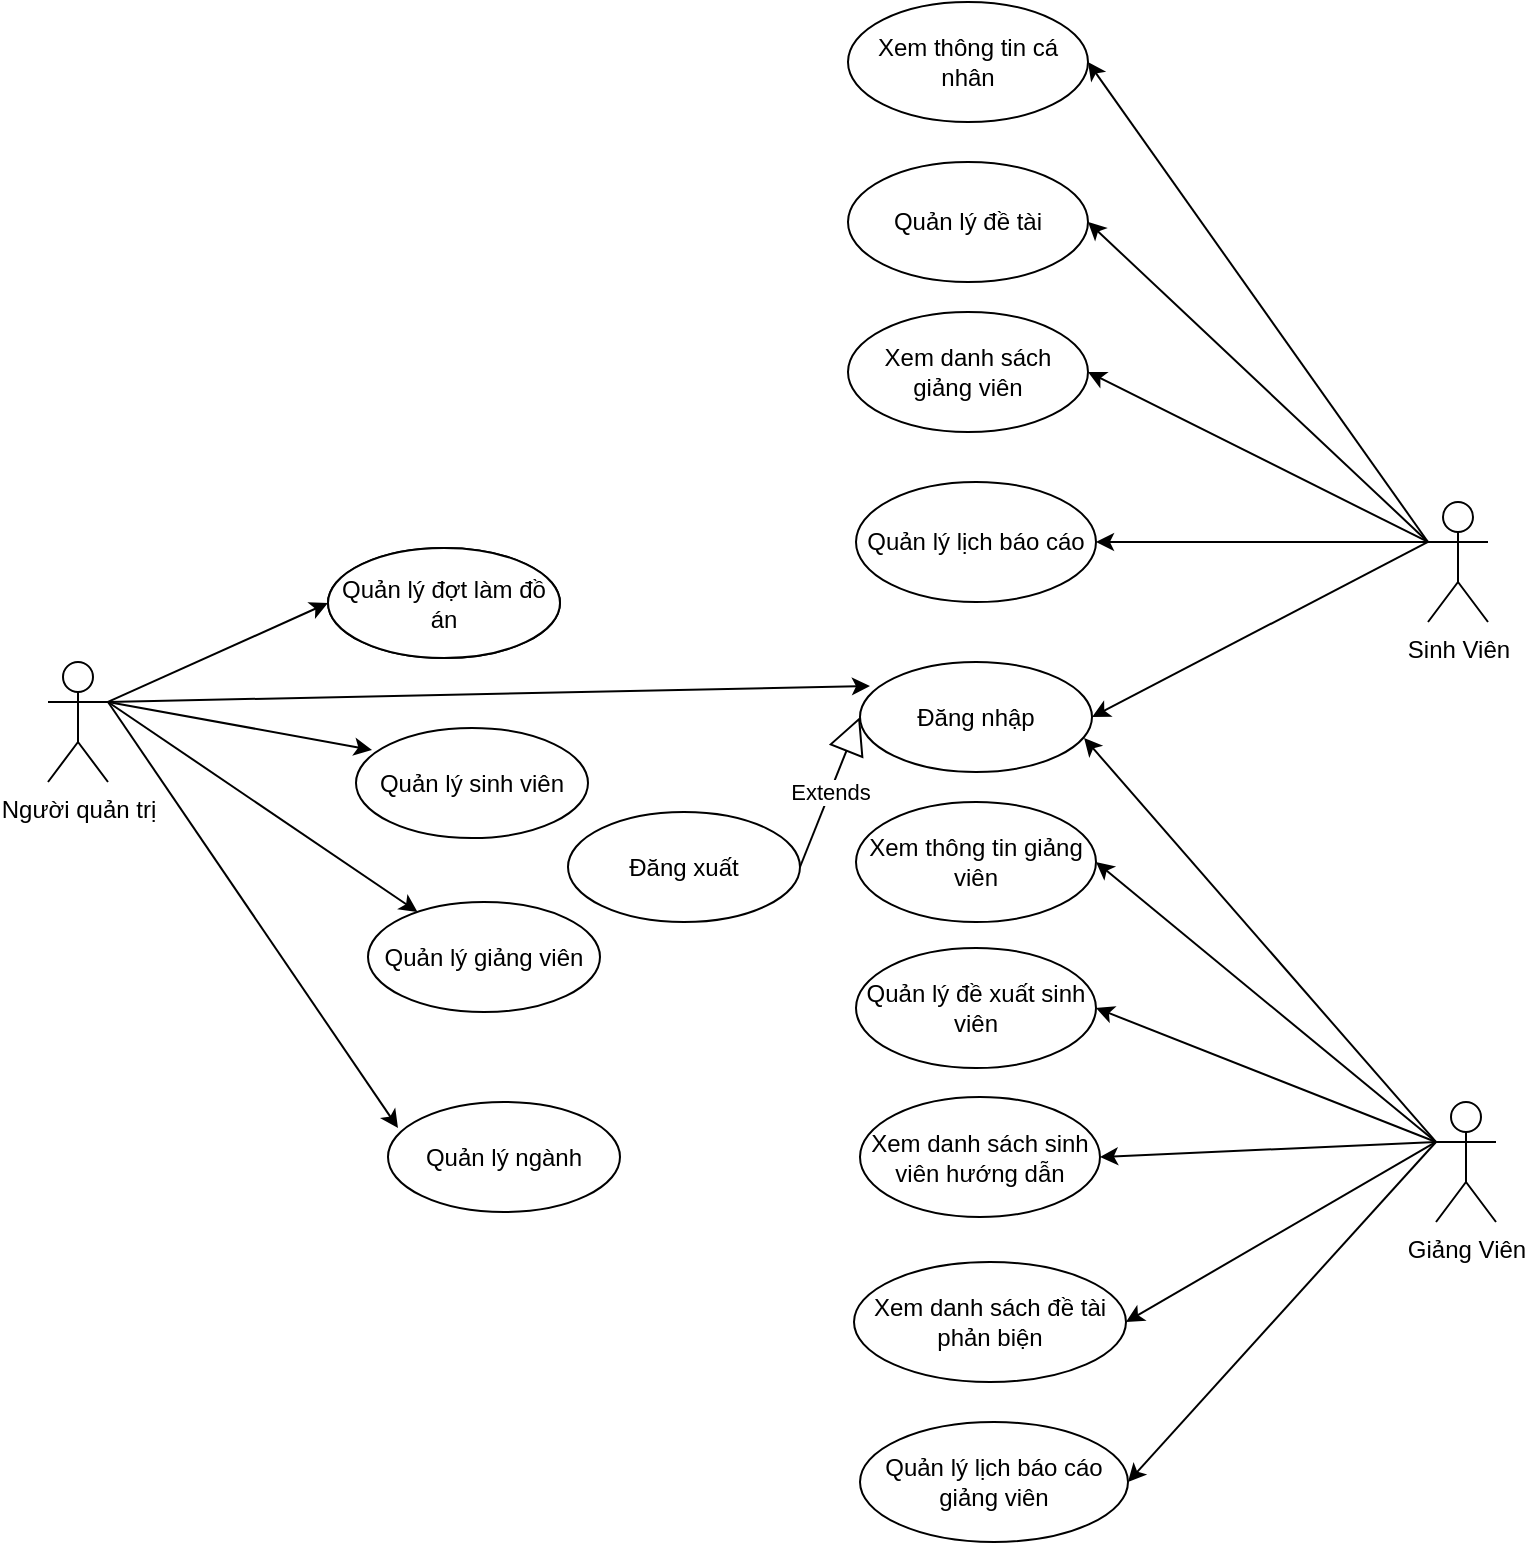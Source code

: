 <mxfile version="20.0.1" type="device" pages="5"><diagram id="ACgklh2vm75UQznAh7Qq" name="Page-1"><mxGraphModel dx="1422" dy="788" grid="1" gridSize="10" guides="1" tooltips="1" connect="1" arrows="1" fold="1" page="1" pageScale="1" pageWidth="827" pageHeight="1169" math="0" shadow="0"><root><mxCell id="0"/><mxCell id="1" parent="0"/><mxCell id="k6QO58kYAANVaL7thHBK-2" value="Sinh Viên" style="shape=umlActor;verticalLabelPosition=bottom;verticalAlign=top;html=1;" parent="1" vertex="1"><mxGeometry x="740" y="320" width="30" height="60" as="geometry"/></mxCell><mxCell id="k6QO58kYAANVaL7thHBK-10" value="Quản lý đề tài" style="ellipse;whiteSpace=wrap;html=1;" parent="1" vertex="1"><mxGeometry x="450" y="150" width="120" height="60" as="geometry"/></mxCell><mxCell id="k6QO58kYAANVaL7thHBK-16" value="" style="endArrow=classic;html=1;rounded=0;exitX=0;exitY=0.333;exitDx=0;exitDy=0;exitPerimeter=0;entryX=1;entryY=0.5;entryDx=0;entryDy=0;" parent="1" source="k6QO58kYAANVaL7thHBK-2" target="k6QO58kYAANVaL7thHBK-10" edge="1"><mxGeometry width="50" height="50" relative="1" as="geometry"><mxPoint x="390" y="410" as="sourcePoint"/><mxPoint x="440" y="360" as="targetPoint"/></mxGeometry></mxCell><mxCell id="ZyNiedSepBmf1n0FoByh-2" value="Đăng nhập" style="ellipse;whiteSpace=wrap;html=1;" parent="1" vertex="1"><mxGeometry x="456" y="400" width="116" height="55" as="geometry"/></mxCell><mxCell id="ZyNiedSepBmf1n0FoByh-5" value="" style="endArrow=classic;html=1;rounded=0;exitX=0;exitY=0.333;exitDx=0;exitDy=0;exitPerimeter=0;entryX=1;entryY=0.5;entryDx=0;entryDy=0;" parent="1" source="k6QO58kYAANVaL7thHBK-2" target="ZyNiedSepBmf1n0FoByh-2" edge="1"><mxGeometry width="50" height="50" relative="1" as="geometry"><mxPoint x="390" y="610" as="sourcePoint"/><mxPoint x="440" y="560" as="targetPoint"/></mxGeometry></mxCell><mxCell id="ZyNiedSepBmf1n0FoByh-6" value="Xem thông tin cá nhân" style="ellipse;whiteSpace=wrap;html=1;" parent="1" vertex="1"><mxGeometry x="450" y="70" width="120" height="60" as="geometry"/></mxCell><mxCell id="ZyNiedSepBmf1n0FoByh-7" value="" style="endArrow=classic;html=1;rounded=0;exitX=0;exitY=0.333;exitDx=0;exitDy=0;exitPerimeter=0;entryX=1;entryY=0.5;entryDx=0;entryDy=0;" parent="1" source="k6QO58kYAANVaL7thHBK-2" target="ZyNiedSepBmf1n0FoByh-6" edge="1"><mxGeometry width="50" height="50" relative="1" as="geometry"><mxPoint x="390" y="410" as="sourcePoint"/><mxPoint x="440" y="360" as="targetPoint"/></mxGeometry></mxCell><mxCell id="XJRcj0v_ucDEhgyYNOhe-2" value="Extends" style="endArrow=block;endSize=16;endFill=0;html=1;rounded=0;entryX=0;entryY=0.5;entryDx=0;entryDy=0;exitX=1;exitY=0.5;exitDx=0;exitDy=0;" parent="1" source="XJRcj0v_ucDEhgyYNOhe-3" target="ZyNiedSepBmf1n0FoByh-2" edge="1"><mxGeometry width="160" relative="1" as="geometry"><mxPoint x="440" y="468" as="sourcePoint"/><mxPoint x="490" y="590" as="targetPoint"/></mxGeometry></mxCell><mxCell id="XJRcj0v_ucDEhgyYNOhe-3" value="Đăng xuất" style="ellipse;whiteSpace=wrap;html=1;" parent="1" vertex="1"><mxGeometry x="310" y="475" width="116" height="55" as="geometry"/></mxCell><mxCell id="XJRcj0v_ucDEhgyYNOhe-4" value="Xem danh sách &lt;br&gt;giảng viên" style="ellipse;whiteSpace=wrap;html=1;" parent="1" vertex="1"><mxGeometry x="450" y="225" width="120" height="60" as="geometry"/></mxCell><mxCell id="XJRcj0v_ucDEhgyYNOhe-5" value="" style="endArrow=classic;html=1;rounded=0;exitX=0;exitY=0.333;exitDx=0;exitDy=0;exitPerimeter=0;entryX=1;entryY=0.5;entryDx=0;entryDy=0;" parent="1" source="k6QO58kYAANVaL7thHBK-2" target="XJRcj0v_ucDEhgyYNOhe-4" edge="1"><mxGeometry width="50" height="50" relative="1" as="geometry"><mxPoint x="770" y="390" as="sourcePoint"/><mxPoint x="470" y="410" as="targetPoint"/></mxGeometry></mxCell><mxCell id="XJRcj0v_ucDEhgyYNOhe-6" value="Quản lý lịch báo cáo" style="ellipse;whiteSpace=wrap;html=1;" parent="1" vertex="1"><mxGeometry x="454" y="310" width="120" height="60" as="geometry"/></mxCell><mxCell id="XJRcj0v_ucDEhgyYNOhe-7" value="" style="endArrow=classic;html=1;rounded=0;exitX=0;exitY=0.333;exitDx=0;exitDy=0;exitPerimeter=0;entryX=1;entryY=0.5;entryDx=0;entryDy=0;" parent="1" source="k6QO58kYAANVaL7thHBK-2" target="XJRcj0v_ucDEhgyYNOhe-6" edge="1"><mxGeometry width="50" height="50" relative="1" as="geometry"><mxPoint x="750" y="350" as="sourcePoint"/><mxPoint x="544" y="380" as="targetPoint"/></mxGeometry></mxCell><mxCell id="F0N1K14HPUZz7hS5SGzZ-1" value="Giảng Viên" style="shape=umlActor;verticalLabelPosition=bottom;verticalAlign=top;html=1;" parent="1" vertex="1"><mxGeometry x="744" y="620" width="30" height="60" as="geometry"/></mxCell><mxCell id="F0N1K14HPUZz7hS5SGzZ-2" value="Xem danh sách sinh viên hướng dẫn" style="ellipse;whiteSpace=wrap;html=1;" parent="1" vertex="1"><mxGeometry x="456" y="617.5" width="120" height="60" as="geometry"/></mxCell><mxCell id="F0N1K14HPUZz7hS5SGzZ-3" value="" style="endArrow=classic;html=1;rounded=0;exitX=0;exitY=0.333;exitDx=0;exitDy=0;exitPerimeter=0;entryX=1;entryY=0.5;entryDx=0;entryDy=0;" parent="1" source="F0N1K14HPUZz7hS5SGzZ-1" target="F0N1K14HPUZz7hS5SGzZ-2" edge="1"><mxGeometry width="50" height="50" relative="1" as="geometry"><mxPoint x="394" y="800" as="sourcePoint"/><mxPoint x="444" y="750" as="targetPoint"/></mxGeometry></mxCell><mxCell id="F0N1K14HPUZz7hS5SGzZ-5" value="" style="endArrow=classic;html=1;rounded=0;exitX=0;exitY=0.333;exitDx=0;exitDy=0;exitPerimeter=0;entryX=0.966;entryY=0.691;entryDx=0;entryDy=0;entryPerimeter=0;" parent="1" source="F0N1K14HPUZz7hS5SGzZ-1" target="ZyNiedSepBmf1n0FoByh-2" edge="1"><mxGeometry width="50" height="50" relative="1" as="geometry"><mxPoint x="394" y="1000" as="sourcePoint"/><mxPoint x="578" y="797.5" as="targetPoint"/></mxGeometry></mxCell><mxCell id="F0N1K14HPUZz7hS5SGzZ-6" value="Xem thông tin giảng viên" style="ellipse;whiteSpace=wrap;html=1;" parent="1" vertex="1"><mxGeometry x="454" y="470" width="120" height="60" as="geometry"/></mxCell><mxCell id="F0N1K14HPUZz7hS5SGzZ-7" value="" style="endArrow=classic;html=1;rounded=0;exitX=0;exitY=0.333;exitDx=0;exitDy=0;exitPerimeter=0;entryX=1;entryY=0.5;entryDx=0;entryDy=0;" parent="1" source="F0N1K14HPUZz7hS5SGzZ-1" target="F0N1K14HPUZz7hS5SGzZ-6" edge="1"><mxGeometry width="50" height="50" relative="1" as="geometry"><mxPoint x="394" y="800" as="sourcePoint"/><mxPoint x="444" y="750" as="targetPoint"/></mxGeometry></mxCell><mxCell id="F0N1K14HPUZz7hS5SGzZ-8" value="Quản lý lịch báo cáo&lt;br&gt;giảng viên" style="ellipse;whiteSpace=wrap;html=1;" parent="1" vertex="1"><mxGeometry x="456" y="780" width="134" height="60" as="geometry"/></mxCell><mxCell id="F0N1K14HPUZz7hS5SGzZ-9" value="" style="endArrow=classic;html=1;rounded=0;exitX=0;exitY=0.333;exitDx=0;exitDy=0;exitPerimeter=0;entryX=1;entryY=0.5;entryDx=0;entryDy=0;" parent="1" source="F0N1K14HPUZz7hS5SGzZ-1" target="F0N1K14HPUZz7hS5SGzZ-8" edge="1"><mxGeometry width="50" height="50" relative="1" as="geometry"><mxPoint x="774" y="780" as="sourcePoint"/><mxPoint x="474" y="800" as="targetPoint"/></mxGeometry></mxCell><mxCell id="F0N1K14HPUZz7hS5SGzZ-15" value="Quản lý giảng viên" style="ellipse;whiteSpace=wrap;html=1;" parent="1" vertex="1"><mxGeometry x="210" y="520" width="116" height="55" as="geometry"/></mxCell><mxCell id="F0N1K14HPUZz7hS5SGzZ-16" value="Quản lý đợt làm đồ án" style="ellipse;whiteSpace=wrap;html=1;" parent="1" vertex="1"><mxGeometry x="190" y="343" width="116" height="55" as="geometry"/></mxCell><mxCell id="F0N1K14HPUZz7hS5SGzZ-19" value="" style="endArrow=classic;html=1;rounded=0;exitX=1;exitY=0.333;exitDx=0;exitDy=0;exitPerimeter=0;entryX=0.043;entryY=0.218;entryDx=0;entryDy=0;entryPerimeter=0;" parent="1" source="msGLQqbEycdCgr-YqZX1-1" target="ZyNiedSepBmf1n0FoByh-2" edge="1"><mxGeometry width="50" height="50" relative="1" as="geometry"><mxPoint x="120" y="418" as="sourcePoint"/><mxPoint x="170" y="302.5" as="targetPoint"/></mxGeometry></mxCell><mxCell id="ZZSoNjdfst92PBSRkzS0-1" value="Quản lý đề xuất sinh viên" style="ellipse;whiteSpace=wrap;html=1;" parent="1" vertex="1"><mxGeometry x="454" y="543" width="120" height="60" as="geometry"/></mxCell><mxCell id="ZZSoNjdfst92PBSRkzS0-2" value="" style="endArrow=classic;html=1;rounded=0;entryX=1;entryY=0.5;entryDx=0;entryDy=0;exitX=0;exitY=0.333;exitDx=0;exitDy=0;exitPerimeter=0;" parent="1" source="F0N1K14HPUZz7hS5SGzZ-1" target="ZZSoNjdfst92PBSRkzS0-1" edge="1"><mxGeometry width="50" height="50" relative="1" as="geometry"><mxPoint x="730" y="640" as="sourcePoint"/><mxPoint x="442" y="750" as="targetPoint"/></mxGeometry></mxCell><mxCell id="msGLQqbEycdCgr-YqZX1-1" value="Người quản trị" style="shape=umlActor;verticalLabelPosition=bottom;verticalAlign=top;html=1;" parent="1" vertex="1"><mxGeometry x="50" y="400" width="30" height="60" as="geometry"/></mxCell><mxCell id="msGLQqbEycdCgr-YqZX1-3" value="Quản lý sinh viên" style="ellipse;whiteSpace=wrap;html=1;" parent="1" vertex="1"><mxGeometry x="204" y="433" width="116" height="55" as="geometry"/></mxCell><mxCell id="msGLQqbEycdCgr-YqZX1-5" value="Quản lý đợt làm đồ án" style="ellipse;whiteSpace=wrap;html=1;" parent="1" vertex="1"><mxGeometry x="190" y="343" width="116" height="55" as="geometry"/></mxCell><mxCell id="msGLQqbEycdCgr-YqZX1-7" value="" style="endArrow=classic;html=1;rounded=0;exitX=1;exitY=0.333;exitDx=0;exitDy=0;exitPerimeter=0;entryX=0;entryY=0.5;entryDx=0;entryDy=0;" parent="1" source="msGLQqbEycdCgr-YqZX1-1" target="msGLQqbEycdCgr-YqZX1-5" edge="1"><mxGeometry width="50" height="50" relative="1" as="geometry"><mxPoint x="130" y="428" as="sourcePoint"/><mxPoint x="200" y="300.5" as="targetPoint"/></mxGeometry></mxCell><mxCell id="msGLQqbEycdCgr-YqZX1-8" value="" style="endArrow=classic;html=1;rounded=0;exitX=1;exitY=0.333;exitDx=0;exitDy=0;exitPerimeter=0;entryX=0.069;entryY=0.2;entryDx=0;entryDy=0;entryPerimeter=0;" parent="1" source="msGLQqbEycdCgr-YqZX1-1" target="msGLQqbEycdCgr-YqZX1-3" edge="1"><mxGeometry width="50" height="50" relative="1" as="geometry"><mxPoint x="150" y="448" as="sourcePoint"/><mxPoint x="220" y="320.5" as="targetPoint"/></mxGeometry></mxCell><mxCell id="2Hfq3DaaaEJal20PQ_VN-2" value="Quản lý ngành" style="ellipse;whiteSpace=wrap;html=1;" parent="1" vertex="1"><mxGeometry x="220" y="620" width="116" height="55" as="geometry"/></mxCell><mxCell id="2Hfq3DaaaEJal20PQ_VN-3" value="" style="endArrow=classic;html=1;rounded=0;exitX=1;exitY=0.333;exitDx=0;exitDy=0;exitPerimeter=0;entryX=0.043;entryY=0.236;entryDx=0;entryDy=0;entryPerimeter=0;" parent="1" source="msGLQqbEycdCgr-YqZX1-1" target="2Hfq3DaaaEJal20PQ_VN-2" edge="1"><mxGeometry width="50" height="50" relative="1" as="geometry"><mxPoint x="120" y="510" as="sourcePoint"/><mxPoint x="230" y="422.5" as="targetPoint"/></mxGeometry></mxCell><mxCell id="2Hfq3DaaaEJal20PQ_VN-4" value="" style="endArrow=classic;html=1;rounded=0;exitX=1;exitY=0.333;exitDx=0;exitDy=0;exitPerimeter=0;" parent="1" source="msGLQqbEycdCgr-YqZX1-1" target="F0N1K14HPUZz7hS5SGzZ-15" edge="1"><mxGeometry width="50" height="50" relative="1" as="geometry"><mxPoint x="90" y="430" as="sourcePoint"/><mxPoint x="204.988" y="679.98" as="targetPoint"/></mxGeometry></mxCell><mxCell id="AuuFW3QeLRG7JNUQ6L9g-1" value="Xem danh sách đề tài phản biện" style="ellipse;whiteSpace=wrap;html=1;" vertex="1" parent="1"><mxGeometry x="453" y="700" width="136" height="60" as="geometry"/></mxCell><mxCell id="AuuFW3QeLRG7JNUQ6L9g-2" value="" style="endArrow=classic;html=1;rounded=0;exitX=0;exitY=0.333;exitDx=0;exitDy=0;exitPerimeter=0;entryX=1;entryY=0.5;entryDx=0;entryDy=0;" edge="1" parent="1" source="F0N1K14HPUZz7hS5SGzZ-1" target="AuuFW3QeLRG7JNUQ6L9g-1"><mxGeometry width="50" height="50" relative="1" as="geometry"><mxPoint x="754" y="650" as="sourcePoint"/><mxPoint x="586" y="657.5" as="targetPoint"/></mxGeometry></mxCell></root></mxGraphModel></diagram><diagram id="7SLPuH_NhmNjnMRDyp01" name="Page-2"><mxGraphModel dx="1422" dy="760" grid="1" gridSize="10" guides="1" tooltips="1" connect="1" arrows="1" fold="1" page="1" pageScale="1" pageWidth="827" pageHeight="1169" math="0" shadow="0"><root><mxCell id="0"/><mxCell id="1" parent="0"/><mxCell id="lmjEA9tepUggpdB1fO_o-1" value="Đăng nhập" style="ellipse;whiteSpace=wrap;html=1;" vertex="1" parent="1"><mxGeometry x="478" y="120" width="116" height="55" as="geometry"/></mxCell><mxCell id="lmjEA9tepUggpdB1fO_o-2" value="Extends" style="endArrow=block;endSize=16;endFill=0;html=1;rounded=0;entryX=0;entryY=0.5;entryDx=0;entryDy=0;exitX=1;exitY=0.5;exitDx=0;exitDy=0;" edge="1" parent="1" source="lmjEA9tepUggpdB1fO_o-3" target="lmjEA9tepUggpdB1fO_o-1"><mxGeometry width="160" relative="1" as="geometry"><mxPoint x="462" y="188" as="sourcePoint"/><mxPoint x="512" y="310" as="targetPoint"/></mxGeometry></mxCell><mxCell id="lmjEA9tepUggpdB1fO_o-3" value="Đăng xuất" style="ellipse;whiteSpace=wrap;html=1;" vertex="1" parent="1"><mxGeometry x="262" y="120" width="116" height="55" as="geometry"/></mxCell><mxCell id="lmjEA9tepUggpdB1fO_o-4" value="Giảng Viên" style="shape=umlActor;verticalLabelPosition=bottom;verticalAlign=top;html=1;" vertex="1" parent="1"><mxGeometry x="772" y="310" width="30" height="60" as="geometry"/></mxCell><mxCell id="lmjEA9tepUggpdB1fO_o-5" value="Quản lý đề xuất sinh viên" style="ellipse;whiteSpace=wrap;html=1;" vertex="1" parent="1"><mxGeometry x="480" y="300" width="120" height="60" as="geometry"/></mxCell><mxCell id="lmjEA9tepUggpdB1fO_o-6" value="" style="endArrow=classic;html=1;rounded=0;exitX=0;exitY=0.333;exitDx=0;exitDy=0;exitPerimeter=0;entryX=1;entryY=0.5;entryDx=0;entryDy=0;" edge="1" parent="1" source="lmjEA9tepUggpdB1fO_o-4" target="lmjEA9tepUggpdB1fO_o-5"><mxGeometry width="50" height="50" relative="1" as="geometry"><mxPoint x="416" y="520" as="sourcePoint"/><mxPoint x="466" y="470" as="targetPoint"/></mxGeometry></mxCell><mxCell id="lmjEA9tepUggpdB1fO_o-7" value="" style="endArrow=classic;html=1;rounded=0;exitX=0;exitY=0.333;exitDx=0;exitDy=0;exitPerimeter=0;entryX=0.966;entryY=0.691;entryDx=0;entryDy=0;entryPerimeter=0;" edge="1" parent="1" source="lmjEA9tepUggpdB1fO_o-4" target="lmjEA9tepUggpdB1fO_o-1"><mxGeometry width="50" height="50" relative="1" as="geometry"><mxPoint x="416" y="720" as="sourcePoint"/><mxPoint x="600" y="517.5" as="targetPoint"/></mxGeometry></mxCell><mxCell id="lmjEA9tepUggpdB1fO_o-8" value="Quản lý thông tin giảng viên" style="ellipse;whiteSpace=wrap;html=1;" vertex="1" parent="1"><mxGeometry x="480" y="220" width="120" height="60" as="geometry"/></mxCell><mxCell id="lmjEA9tepUggpdB1fO_o-9" value="" style="endArrow=classic;html=1;rounded=0;exitX=0;exitY=0.333;exitDx=0;exitDy=0;exitPerimeter=0;entryX=1;entryY=0.5;entryDx=0;entryDy=0;" edge="1" parent="1" source="lmjEA9tepUggpdB1fO_o-4" target="lmjEA9tepUggpdB1fO_o-8"><mxGeometry width="50" height="50" relative="1" as="geometry"><mxPoint x="416" y="520" as="sourcePoint"/><mxPoint x="466" y="470" as="targetPoint"/></mxGeometry></mxCell><mxCell id="lmjEA9tepUggpdB1fO_o-10" value="Quản lý lập lịch báo cáo" style="ellipse;whiteSpace=wrap;html=1;" vertex="1" parent="1"><mxGeometry x="486" y="450" width="120" height="60" as="geometry"/></mxCell><mxCell id="lmjEA9tepUggpdB1fO_o-11" value="" style="endArrow=classic;html=1;rounded=0;exitX=0;exitY=0.333;exitDx=0;exitDy=0;exitPerimeter=0;entryX=1;entryY=0.5;entryDx=0;entryDy=0;" edge="1" parent="1" source="lmjEA9tepUggpdB1fO_o-4" target="lmjEA9tepUggpdB1fO_o-10"><mxGeometry width="50" height="50" relative="1" as="geometry"><mxPoint x="796" y="500" as="sourcePoint"/><mxPoint x="496" y="520" as="targetPoint"/></mxGeometry></mxCell><mxCell id="lmjEA9tepUggpdB1fO_o-13" value="Sửa đổi thông tin&lt;br&gt;giảng viên" style="ellipse;whiteSpace=wrap;html=1;" vertex="1" parent="1"><mxGeometry x="262" y="220" width="120" height="60" as="geometry"/></mxCell><mxCell id="lmjEA9tepUggpdB1fO_o-14" value="" style="endArrow=classic;html=1;rounded=0;exitX=1;exitY=0.5;exitDx=0;exitDy=0;entryX=0;entryY=0.5;entryDx=0;entryDy=0;" edge="1" parent="1" source="lmjEA9tepUggpdB1fO_o-13" target="lmjEA9tepUggpdB1fO_o-8"><mxGeometry width="50" height="50" relative="1" as="geometry"><mxPoint x="582" y="380" as="sourcePoint"/><mxPoint x="632" y="330" as="targetPoint"/></mxGeometry></mxCell><mxCell id="lmjEA9tepUggpdB1fO_o-15" value="Xem chi tiết đề tài" style="ellipse;whiteSpace=wrap;html=1;" vertex="1" parent="1"><mxGeometry x="260" y="300" width="120" height="60" as="geometry"/></mxCell><mxCell id="lmjEA9tepUggpdB1fO_o-16" value="Extends" style="endArrow=block;endSize=16;endFill=0;html=1;rounded=0;entryX=0;entryY=0.5;entryDx=0;entryDy=0;exitX=1;exitY=0.5;exitDx=0;exitDy=0;" edge="1" parent="1" source="lmjEA9tepUggpdB1fO_o-15" target="lmjEA9tepUggpdB1fO_o-5"><mxGeometry width="160" relative="1" as="geometry"><mxPoint x="388" y="157.5" as="sourcePoint"/><mxPoint x="488" y="157.5" as="targetPoint"/></mxGeometry></mxCell><mxCell id="lmjEA9tepUggpdB1fO_o-17" value="Quản lý sinh viên hướng dẫn" style="ellipse;whiteSpace=wrap;html=1;" vertex="1" parent="1"><mxGeometry x="480" y="370" width="120" height="60" as="geometry"/></mxCell><mxCell id="lmjEA9tepUggpdB1fO_o-18" value="Phê duyệt" style="ellipse;whiteSpace=wrap;html=1;" vertex="1" parent="1"><mxGeometry x="60" y="270" width="120" height="60" as="geometry"/></mxCell><mxCell id="lmjEA9tepUggpdB1fO_o-19" value="Từ chối" style="ellipse;whiteSpace=wrap;html=1;" vertex="1" parent="1"><mxGeometry x="60" y="350" width="120" height="60" as="geometry"/></mxCell><mxCell id="lmjEA9tepUggpdB1fO_o-20" value="Extends" style="endArrow=block;endSize=16;endFill=0;html=1;rounded=0;exitX=1;exitY=0.5;exitDx=0;exitDy=0;" edge="1" parent="1" source="lmjEA9tepUggpdB1fO_o-19" target="lmjEA9tepUggpdB1fO_o-15"><mxGeometry width="160" relative="1" as="geometry"><mxPoint x="390" y="340" as="sourcePoint"/><mxPoint x="490" y="340" as="targetPoint"/></mxGeometry></mxCell><mxCell id="lmjEA9tepUggpdB1fO_o-21" value="Extends" style="endArrow=block;endSize=16;endFill=0;html=1;rounded=0;entryX=0;entryY=0.5;entryDx=0;entryDy=0;exitX=0.992;exitY=0.667;exitDx=0;exitDy=0;exitPerimeter=0;" edge="1" parent="1" source="lmjEA9tepUggpdB1fO_o-18" target="lmjEA9tepUggpdB1fO_o-15"><mxGeometry width="160" relative="1" as="geometry"><mxPoint x="200" y="410" as="sourcePoint"/><mxPoint x="273" y="356.02" as="targetPoint"/></mxGeometry></mxCell><mxCell id="_qCXaebr1aylLcIRtVMx-1" value="Xem chi tiết đề tài" style="ellipse;whiteSpace=wrap;html=1;" vertex="1" parent="1"><mxGeometry x="258" y="370" width="120" height="60" as="geometry"/></mxCell><mxCell id="_qCXaebr1aylLcIRtVMx-2" value="Extends" style="endArrow=block;endSize=16;endFill=0;html=1;rounded=0;exitX=1;exitY=0.5;exitDx=0;exitDy=0;" edge="1" parent="1" source="_qCXaebr1aylLcIRtVMx-1" target="lmjEA9tepUggpdB1fO_o-17"><mxGeometry width="160" relative="1" as="geometry"><mxPoint x="390" y="227.5" as="sourcePoint"/><mxPoint x="482" y="400" as="targetPoint"/></mxGeometry></mxCell><mxCell id="buGpUCHCpMhG3Nw31-7M-1" value="Phê duyệt" style="ellipse;whiteSpace=wrap;html=1;" vertex="1" parent="1"><mxGeometry x="60" y="460" width="120" height="60" as="geometry"/></mxCell><mxCell id="buGpUCHCpMhG3Nw31-7M-2" value="Từ chối" style="ellipse;whiteSpace=wrap;html=1;" vertex="1" parent="1"><mxGeometry x="60" y="540" width="120" height="60" as="geometry"/></mxCell><mxCell id="buGpUCHCpMhG3Nw31-7M-3" value="Extends" style="endArrow=block;endSize=16;endFill=0;html=1;rounded=0;exitX=1;exitY=0.5;exitDx=0;exitDy=0;" edge="1" parent="1" source="buGpUCHCpMhG3Nw31-7M-2" target="buGpUCHCpMhG3Nw31-7M-5"><mxGeometry width="160" relative="1" as="geometry"><mxPoint x="380" y="540" as="sourcePoint"/><mxPoint x="253" y="546.02" as="targetPoint"/></mxGeometry></mxCell><mxCell id="buGpUCHCpMhG3Nw31-7M-4" value="Extends" style="endArrow=block;endSize=16;endFill=0;html=1;rounded=0;exitX=0.992;exitY=0.667;exitDx=0;exitDy=0;exitPerimeter=0;" edge="1" parent="1" source="buGpUCHCpMhG3Nw31-7M-1" target="buGpUCHCpMhG3Nw31-7M-5"><mxGeometry width="160" relative="1" as="geometry"><mxPoint x="190" y="610" as="sourcePoint"/><mxPoint x="250" y="530" as="targetPoint"/></mxGeometry></mxCell><mxCell id="buGpUCHCpMhG3Nw31-7M-5" value="Danh sách lịch đề xuất của các sinh viên" style="ellipse;whiteSpace=wrap;html=1;" vertex="1" parent="1"><mxGeometry x="260" y="470" width="140" height="60" as="geometry"/></mxCell><mxCell id="buGpUCHCpMhG3Nw31-7M-6" value="Extends" style="endArrow=block;endSize=16;endFill=0;html=1;rounded=0;exitX=1;exitY=0.5;exitDx=0;exitDy=0;entryX=0;entryY=0.5;entryDx=0;entryDy=0;" edge="1" parent="1" source="buGpUCHCpMhG3Nw31-7M-5" target="lmjEA9tepUggpdB1fO_o-10"><mxGeometry width="160" relative="1" as="geometry"><mxPoint x="388" y="410" as="sourcePoint"/><mxPoint x="490" y="410" as="targetPoint"/></mxGeometry></mxCell><mxCell id="WnYUl_EGl7D2X-EFA9eX-2" value="" style="endArrow=classic;html=1;rounded=0;exitX=0;exitY=0.333;exitDx=0;exitDy=0;exitPerimeter=0;entryX=1;entryY=0.5;entryDx=0;entryDy=0;" edge="1" parent="1" source="lmjEA9tepUggpdB1fO_o-4" target="lmjEA9tepUggpdB1fO_o-17"><mxGeometry width="50" height="50" relative="1" as="geometry"><mxPoint x="782" y="340" as="sourcePoint"/><mxPoint x="616" y="490" as="targetPoint"/></mxGeometry></mxCell></root></mxGraphModel></diagram><diagram id="5RQlTW-51nD6m5Zfc7cb" name="Page-3"><mxGraphModel dx="2370" dy="1165" grid="1" gridSize="10" guides="1" tooltips="1" connect="1" arrows="1" fold="1" page="1" pageScale="1" pageWidth="827" pageHeight="1169" math="0" shadow="0"><root><mxCell id="0"/><mxCell id="1" parent="0"/><mxCell id="sSu27lIEGTrt30svOAB4-1" value="Đăng nhập" style="ellipse;whiteSpace=wrap;html=1;" vertex="1" parent="1"><mxGeometry x="220" y="120" width="116" height="55" as="geometry"/></mxCell><mxCell id="sSu27lIEGTrt30svOAB4-2" value="Extends" style="endArrow=block;endSize=16;endFill=0;html=1;rounded=0;" edge="1" parent="1" target="sSu27lIEGTrt30svOAB4-1" source="sSu27lIEGTrt30svOAB4-13"><mxGeometry width="160" relative="1" as="geometry"><mxPoint x="436" y="517.5" as="sourcePoint"/><mxPoint x="490" y="590" as="targetPoint"/></mxGeometry></mxCell><mxCell id="sSu27lIEGTrt30svOAB4-3" value="" style="endArrow=classic;html=1;rounded=0;exitX=1;exitY=0.333;exitDx=0;exitDy=0;exitPerimeter=0;" edge="1" parent="1" target="sSu27lIEGTrt30svOAB4-1"><mxGeometry width="50" height="50" relative="1" as="geometry"><mxPoint x="120" y="418" as="sourcePoint"/><mxPoint x="170" y="302.5" as="targetPoint"/></mxGeometry></mxCell><mxCell id="sSu27lIEGTrt30svOAB4-4" value="Người quản trị" style="shape=umlActor;verticalLabelPosition=bottom;verticalAlign=top;html=1;" vertex="1" parent="1"><mxGeometry x="90" y="398" width="30" height="60" as="geometry"/></mxCell><mxCell id="sSu27lIEGTrt30svOAB4-5" value="Phân công" style="ellipse;whiteSpace=wrap;html=1;" vertex="1" parent="1"><mxGeometry x="380" y="175" width="116" height="55" as="geometry"/></mxCell><mxCell id="sSu27lIEGTrt30svOAB4-6" value="Quản lý sinh viên" style="ellipse;whiteSpace=wrap;html=1;" vertex="1" parent="1"><mxGeometry x="210" y="660" width="116" height="55" as="geometry"/></mxCell><mxCell id="sSu27lIEGTrt30svOAB4-7" value="Quản lý giảng viên" style="ellipse;whiteSpace=wrap;html=1;" vertex="1" parent="1"><mxGeometry x="220" y="830" width="116" height="55" as="geometry"/></mxCell><mxCell id="sSu27lIEGTrt30svOAB4-8" value="Quản lý đợt làm đồ án" style="ellipse;whiteSpace=wrap;html=1;" vertex="1" parent="1"><mxGeometry x="220" y="398" width="116" height="55" as="geometry"/></mxCell><mxCell id="sSu27lIEGTrt30svOAB4-10" value="" style="endArrow=classic;html=1;rounded=0;exitX=1;exitY=0.333;exitDx=0;exitDy=0;exitPerimeter=0;entryX=0;entryY=0.5;entryDx=0;entryDy=0;" edge="1" parent="1" source="sSu27lIEGTrt30svOAB4-4" target="sSu27lIEGTrt30svOAB4-8"><mxGeometry width="50" height="50" relative="1" as="geometry"><mxPoint x="130" y="428" as="sourcePoint"/><mxPoint x="200" y="300.5" as="targetPoint"/></mxGeometry></mxCell><mxCell id="sSu27lIEGTrt30svOAB4-11" value="" style="endArrow=classic;html=1;rounded=0;exitX=1;exitY=0.333;exitDx=0;exitDy=0;exitPerimeter=0;entryX=0.069;entryY=0.2;entryDx=0;entryDy=0;entryPerimeter=0;" edge="1" parent="1" source="sSu27lIEGTrt30svOAB4-4" target="sSu27lIEGTrt30svOAB4-6"><mxGeometry width="50" height="50" relative="1" as="geometry"><mxPoint x="150" y="448" as="sourcePoint"/><mxPoint x="220" y="320.5" as="targetPoint"/></mxGeometry></mxCell><mxCell id="sSu27lIEGTrt30svOAB4-12" value="" style="endArrow=classic;html=1;rounded=0;exitX=1;exitY=0.333;exitDx=0;exitDy=0;exitPerimeter=0;entryX=0.043;entryY=0.236;entryDx=0;entryDy=0;entryPerimeter=0;" edge="1" parent="1" source="sSu27lIEGTrt30svOAB4-4" target="sSu27lIEGTrt30svOAB4-7"><mxGeometry width="50" height="50" relative="1" as="geometry"><mxPoint x="160" y="458" as="sourcePoint"/><mxPoint x="230" y="330.5" as="targetPoint"/></mxGeometry></mxCell><mxCell id="sSu27lIEGTrt30svOAB4-13" value="Đăng xuất" style="ellipse;whiteSpace=wrap;html=1;" vertex="1" parent="1"><mxGeometry x="414" y="80" width="116" height="55" as="geometry"/></mxCell><mxCell id="sSu27lIEGTrt30svOAB4-15" value="Tạo đợt làm đồ án" style="ellipse;whiteSpace=wrap;html=1;" vertex="1" parent="1"><mxGeometry x="460" y="240" width="116" height="55" as="geometry"/></mxCell><mxCell id="sSu27lIEGTrt30svOAB4-16" value="Sửa đợt làm đồ án" style="ellipse;whiteSpace=wrap;html=1;" vertex="1" parent="1"><mxGeometry x="460" y="310" width="116" height="55" as="geometry"/></mxCell><mxCell id="sSu27lIEGTrt30svOAB4-17" value="Xoá đợt làm đồ án" style="ellipse;whiteSpace=wrap;html=1;" vertex="1" parent="1"><mxGeometry x="460" y="370" width="116" height="55" as="geometry"/></mxCell><mxCell id="sSu27lIEGTrt30svOAB4-18" value="Extends" style="endArrow=block;endSize=16;endFill=0;html=1;rounded=0;entryX=1;entryY=0.5;entryDx=0;entryDy=0;exitX=0;exitY=0.5;exitDx=0;exitDy=0;" edge="1" parent="1" source="sSu27lIEGTrt30svOAB4-17" target="sSu27lIEGTrt30svOAB4-8"><mxGeometry width="160" relative="1" as="geometry"><mxPoint x="471.348" y="476.606" as="sourcePoint"/><mxPoint x="354.533" y="463.645" as="targetPoint"/></mxGeometry></mxCell><mxCell id="sSu27lIEGTrt30svOAB4-19" value="Extends" style="endArrow=block;endSize=16;endFill=0;html=1;rounded=0;exitX=0;exitY=0.5;exitDx=0;exitDy=0;" edge="1" parent="1" source="sSu27lIEGTrt30svOAB4-16" target="sSu27lIEGTrt30svOAB4-8"><mxGeometry width="160" relative="1" as="geometry"><mxPoint x="481.348" y="486.606" as="sourcePoint"/><mxPoint x="364.533" y="473.645" as="targetPoint"/></mxGeometry></mxCell><mxCell id="sSu27lIEGTrt30svOAB4-20" value="Extends" style="endArrow=block;endSize=16;endFill=0;html=1;rounded=0;exitX=0;exitY=0.5;exitDx=0;exitDy=0;" edge="1" parent="1" source="sSu27lIEGTrt30svOAB4-15" target="sSu27lIEGTrt30svOAB4-8"><mxGeometry width="160" relative="1" as="geometry"><mxPoint x="491.348" y="496.606" as="sourcePoint"/><mxPoint x="374.533" y="483.645" as="targetPoint"/></mxGeometry></mxCell><mxCell id="sSu27lIEGTrt30svOAB4-21" value="Nhập danh sách sinh viên đủ điều kiện" style="ellipse;whiteSpace=wrap;html=1;" vertex="1" parent="1"><mxGeometry x="560" y="440" width="130" height="60" as="geometry"/></mxCell><mxCell id="sSu27lIEGTrt30svOAB4-22" value="Extends" style="endArrow=block;endSize=16;endFill=0;html=1;rounded=0;" edge="1" parent="1" source="sSu27lIEGTrt30svOAB4-21" target="sSu27lIEGTrt30svOAB4-8"><mxGeometry width="160" relative="1" as="geometry"><mxPoint x="470" y="417.5" as="sourcePoint"/><mxPoint x="356" y="380.5" as="targetPoint"/></mxGeometry></mxCell><mxCell id="sSu27lIEGTrt30svOAB4-23" value="Nhập danh sách giảng viên hướng dẫn" style="ellipse;whiteSpace=wrap;html=1;" vertex="1" parent="1"><mxGeometry x="570" y="585" width="130" height="60" as="geometry"/></mxCell><mxCell id="sSu27lIEGTrt30svOAB4-24" value="Extends" style="endArrow=block;endSize=16;endFill=0;html=1;rounded=0;" edge="1" parent="1" source="sSu27lIEGTrt30svOAB4-23" target="sSu27lIEGTrt30svOAB4-8"><mxGeometry width="160" relative="1" as="geometry"><mxPoint x="489.038" y="468.787" as="sourcePoint"/><mxPoint x="339.632" y="399.647" as="targetPoint"/></mxGeometry></mxCell><mxCell id="sSu27lIEGTrt30svOAB4-25" value="Thêm sinh viên" style="ellipse;whiteSpace=wrap;html=1;" vertex="1" parent="1"><mxGeometry x="356" y="557" width="116" height="55" as="geometry"/></mxCell><mxCell id="sSu27lIEGTrt30svOAB4-26" value="Sửa sinh viên" style="ellipse;whiteSpace=wrap;html=1;" vertex="1" parent="1"><mxGeometry x="400" y="630" width="116" height="55" as="geometry"/></mxCell><mxCell id="sSu27lIEGTrt30svOAB4-27" value="Xoá sinh viên" style="ellipse;whiteSpace=wrap;html=1;" vertex="1" parent="1"><mxGeometry x="400" y="720" width="116" height="55" as="geometry"/></mxCell><mxCell id="sSu27lIEGTrt30svOAB4-28" value="Thêm giảng viên" style="ellipse;whiteSpace=wrap;html=1;" vertex="1" parent="1"><mxGeometry x="460" y="825" width="116" height="55" as="geometry"/></mxCell><mxCell id="sSu27lIEGTrt30svOAB4-29" value="Sửa giảng viên" style="ellipse;whiteSpace=wrap;html=1;" vertex="1" parent="1"><mxGeometry x="460" y="885" width="116" height="55" as="geometry"/></mxCell><mxCell id="sSu27lIEGTrt30svOAB4-30" value="Xoá giảng viên viên" style="ellipse;whiteSpace=wrap;html=1;" vertex="1" parent="1"><mxGeometry x="460" y="950" width="116" height="55" as="geometry"/></mxCell><mxCell id="sSu27lIEGTrt30svOAB4-32" value="Extends" style="endArrow=block;endSize=16;endFill=0;html=1;rounded=0;exitX=0;exitY=0.5;exitDx=0;exitDy=0;" edge="1" parent="1" source="sSu27lIEGTrt30svOAB4-25" target="sSu27lIEGTrt30svOAB4-6"><mxGeometry width="160" relative="1" as="geometry"><mxPoint x="528.784" y="617.239" as="sourcePoint"/><mxPoint x="327.167" y="512.783" as="targetPoint"/></mxGeometry></mxCell><mxCell id="sSu27lIEGTrt30svOAB4-33" value="Extends" style="endArrow=block;endSize=16;endFill=0;html=1;rounded=0;" edge="1" parent="1" source="sSu27lIEGTrt30svOAB4-26" target="sSu27lIEGTrt30svOAB4-6"><mxGeometry width="160" relative="1" as="geometry"><mxPoint x="538.784" y="627.239" as="sourcePoint"/><mxPoint x="337.167" y="522.783" as="targetPoint"/></mxGeometry></mxCell><mxCell id="sSu27lIEGTrt30svOAB4-34" value="Extends" style="endArrow=block;endSize=16;endFill=0;html=1;rounded=0;" edge="1" parent="1" source="sSu27lIEGTrt30svOAB4-27" target="sSu27lIEGTrt30svOAB4-6"><mxGeometry width="160" relative="1" as="geometry"><mxPoint x="440" y="732.5" as="sourcePoint"/><mxPoint x="346" y="732.5" as="targetPoint"/></mxGeometry></mxCell><mxCell id="sSu27lIEGTrt30svOAB4-37" value="Extends" style="endArrow=block;endSize=16;endFill=0;html=1;rounded=0;" edge="1" parent="1" source="sSu27lIEGTrt30svOAB4-28" target="sSu27lIEGTrt30svOAB4-7"><mxGeometry width="160" relative="1" as="geometry"><mxPoint x="449.19" y="782.645" as="sourcePoint"/><mxPoint x="336.567" y="747.533" as="targetPoint"/></mxGeometry></mxCell><mxCell id="sSu27lIEGTrt30svOAB4-38" value="Extends" style="endArrow=block;endSize=16;endFill=0;html=1;rounded=0;" edge="1" parent="1" source="sSu27lIEGTrt30svOAB4-29" target="sSu27lIEGTrt30svOAB4-7"><mxGeometry width="160" relative="1" as="geometry"><mxPoint x="459.19" y="792.645" as="sourcePoint"/><mxPoint x="346.567" y="757.533" as="targetPoint"/></mxGeometry></mxCell><mxCell id="sSu27lIEGTrt30svOAB4-39" value="Extends" style="endArrow=block;endSize=16;endFill=0;html=1;rounded=0;" edge="1" parent="1" source="sSu27lIEGTrt30svOAB4-30" target="sSu27lIEGTrt30svOAB4-7"><mxGeometry width="160" relative="1" as="geometry"><mxPoint x="469.19" y="802.645" as="sourcePoint"/><mxPoint x="356.567" y="767.533" as="targetPoint"/></mxGeometry></mxCell><mxCell id="sSu27lIEGTrt30svOAB4-40" value="Includes" style="endArrow=block;endSize=16;endFill=0;html=1;rounded=0;" edge="1" parent="1" source="sSu27lIEGTrt30svOAB4-25" target="sSu27lIEGTrt30svOAB4-21"><mxGeometry width="160" relative="1" as="geometry"><mxPoint x="450" y="620" as="sourcePoint"/><mxPoint x="260" y="620" as="targetPoint"/></mxGeometry></mxCell><mxCell id="sSu27lIEGTrt30svOAB4-41" value="Includes" style="endArrow=block;endSize=16;endFill=0;html=1;rounded=0;" edge="1" parent="1" source="sSu27lIEGTrt30svOAB4-28" target="sSu27lIEGTrt30svOAB4-23"><mxGeometry width="160" relative="1" as="geometry"><mxPoint x="453.77" y="570.899" as="sourcePoint"/><mxPoint x="535.263" y="505.917" as="targetPoint"/></mxGeometry></mxCell><mxCell id="SxP0ey1HbgCxEoEJW_Zv-1" value="Extends" style="endArrow=block;endSize=16;endFill=0;html=1;rounded=0;exitX=0;exitY=1;exitDx=0;exitDy=0;" edge="1" parent="1" source="sSu27lIEGTrt30svOAB4-5" target="sSu27lIEGTrt30svOAB4-8"><mxGeometry width="160" relative="1" as="geometry"><mxPoint x="470.0" y="277.5" as="sourcePoint"/><mxPoint x="315.943" y="411.402" as="targetPoint"/></mxGeometry></mxCell></root></mxGraphModel></diagram><diagram id="iY-A54-ZoxfEj5KLxLqC" name="Page-4"><mxGraphModel dx="2188" dy="1169" grid="1" gridSize="10" guides="1" tooltips="1" connect="1" arrows="1" fold="1" page="1" pageScale="1" pageWidth="827" pageHeight="1169" math="0" shadow="0"><root><mxCell id="0"/><mxCell id="1" parent="0"/><mxCell id="sMwv_D5Pu7KUqABjs3Bs-1" value="Đăng nhập" style="ellipse;whiteSpace=wrap;html=1;" vertex="1" parent="1"><mxGeometry x="210" y="125" width="116" height="55" as="geometry"/></mxCell><mxCell id="sMwv_D5Pu7KUqABjs3Bs-2" value="Extends" style="endArrow=block;endSize=16;endFill=0;html=1;rounded=0;" edge="1" parent="1" source="sMwv_D5Pu7KUqABjs3Bs-13" target="sMwv_D5Pu7KUqABjs3Bs-1"><mxGeometry width="160" relative="1" as="geometry"><mxPoint x="366" y="507.5" as="sourcePoint"/><mxPoint x="420" y="580" as="targetPoint"/></mxGeometry></mxCell><mxCell id="sMwv_D5Pu7KUqABjs3Bs-3" value="" style="endArrow=classic;html=1;rounded=0;exitX=1;exitY=0.333;exitDx=0;exitDy=0;exitPerimeter=0;" edge="1" parent="1" target="sMwv_D5Pu7KUqABjs3Bs-1" source="sMwv_D5Pu7KUqABjs3Bs-4"><mxGeometry width="50" height="50" relative="1" as="geometry"><mxPoint x="50" y="408" as="sourcePoint"/><mxPoint x="100" y="292.5" as="targetPoint"/></mxGeometry></mxCell><mxCell id="sMwv_D5Pu7KUqABjs3Bs-4" value="Người quản trị" style="shape=umlActor;verticalLabelPosition=bottom;verticalAlign=top;html=1;" vertex="1" parent="1"><mxGeometry x="60" y="402.5" width="30" height="60" as="geometry"/></mxCell><mxCell id="sMwv_D5Pu7KUqABjs3Bs-5" value="Phân công" style="ellipse;whiteSpace=wrap;html=1;" vertex="1" parent="1"><mxGeometry x="496" y="387.5" width="116" height="55" as="geometry"/></mxCell><mxCell id="sMwv_D5Pu7KUqABjs3Bs-6" value="Quản lý sinh viên" style="ellipse;whiteSpace=wrap;html=1;" vertex="1" parent="1"><mxGeometry x="190" y="655" width="116" height="55" as="geometry"/></mxCell><mxCell id="sMwv_D5Pu7KUqABjs3Bs-7" value="Quản lý giảng viên" style="ellipse;whiteSpace=wrap;html=1;" vertex="1" parent="1"><mxGeometry x="250" y="855" width="116" height="55" as="geometry"/></mxCell><mxCell id="sMwv_D5Pu7KUqABjs3Bs-8" value="Quản lý đợt làm đồ án" style="ellipse;whiteSpace=wrap;html=1;" vertex="1" parent="1"><mxGeometry x="216" y="347.5" width="116" height="55" as="geometry"/></mxCell><mxCell id="sMwv_D5Pu7KUqABjs3Bs-10" value="" style="endArrow=classic;html=1;rounded=0;exitX=1;exitY=0.333;exitDx=0;exitDy=0;exitPerimeter=0;entryX=0;entryY=0.5;entryDx=0;entryDy=0;" edge="1" parent="1" source="sMwv_D5Pu7KUqABjs3Bs-4" target="sMwv_D5Pu7KUqABjs3Bs-8"><mxGeometry width="50" height="50" relative="1" as="geometry"><mxPoint x="60" y="418" as="sourcePoint"/><mxPoint x="130" y="290.5" as="targetPoint"/></mxGeometry></mxCell><mxCell id="sMwv_D5Pu7KUqABjs3Bs-11" value="" style="endArrow=classic;html=1;rounded=0;exitX=1;exitY=0.333;exitDx=0;exitDy=0;exitPerimeter=0;entryX=0.069;entryY=0.2;entryDx=0;entryDy=0;entryPerimeter=0;" edge="1" parent="1" source="sMwv_D5Pu7KUqABjs3Bs-4" target="sMwv_D5Pu7KUqABjs3Bs-6"><mxGeometry width="50" height="50" relative="1" as="geometry"><mxPoint x="80" y="438" as="sourcePoint"/><mxPoint x="150" y="310.5" as="targetPoint"/></mxGeometry></mxCell><mxCell id="sMwv_D5Pu7KUqABjs3Bs-12" value="" style="endArrow=classic;html=1;rounded=0;exitX=1;exitY=0.333;exitDx=0;exitDy=0;exitPerimeter=0;entryX=0.043;entryY=0.236;entryDx=0;entryDy=0;entryPerimeter=0;" edge="1" parent="1" source="sMwv_D5Pu7KUqABjs3Bs-4" target="sMwv_D5Pu7KUqABjs3Bs-7"><mxGeometry width="50" height="50" relative="1" as="geometry"><mxPoint x="90" y="448" as="sourcePoint"/><mxPoint x="160" y="320.5" as="targetPoint"/></mxGeometry></mxCell><mxCell id="sMwv_D5Pu7KUqABjs3Bs-13" value="Đăng xuất" style="ellipse;whiteSpace=wrap;html=1;" vertex="1" parent="1"><mxGeometry x="460" y="105" width="116" height="55" as="geometry"/></mxCell><mxCell id="sMwv_D5Pu7KUqABjs3Bs-14" value="Tạo đợt làm đồ án" style="ellipse;whiteSpace=wrap;html=1;" vertex="1" parent="1"><mxGeometry x="490" y="189.5" width="116" height="55" as="geometry"/></mxCell><mxCell id="sMwv_D5Pu7KUqABjs3Bs-15" value="Sửa đợt làm đồ án" style="ellipse;whiteSpace=wrap;html=1;" vertex="1" parent="1"><mxGeometry x="496" y="262.5" width="116" height="55" as="geometry"/></mxCell><mxCell id="sMwv_D5Pu7KUqABjs3Bs-16" value="Xoá đợt làm đồ án" style="ellipse;whiteSpace=wrap;html=1;" vertex="1" parent="1"><mxGeometry x="490" y="322.5" width="116" height="55" as="geometry"/></mxCell><mxCell id="sMwv_D5Pu7KUqABjs3Bs-17" value="Extends" style="endArrow=block;endSize=16;endFill=0;html=1;rounded=0;entryX=1;entryY=0.5;entryDx=0;entryDy=0;exitX=0;exitY=0.5;exitDx=0;exitDy=0;" edge="1" parent="1" source="sMwv_D5Pu7KUqABjs3Bs-16" target="sMwv_D5Pu7KUqABjs3Bs-8"><mxGeometry width="160" relative="1" as="geometry"><mxPoint x="467.348" y="426.106" as="sourcePoint"/><mxPoint x="350.533" y="413.145" as="targetPoint"/></mxGeometry></mxCell><mxCell id="sMwv_D5Pu7KUqABjs3Bs-18" value="Extends" style="endArrow=block;endSize=16;endFill=0;html=1;rounded=0;exitX=0;exitY=0.5;exitDx=0;exitDy=0;" edge="1" parent="1" source="sMwv_D5Pu7KUqABjs3Bs-15" target="sMwv_D5Pu7KUqABjs3Bs-8"><mxGeometry width="160" relative="1" as="geometry"><mxPoint x="477.348" y="436.106" as="sourcePoint"/><mxPoint x="360.533" y="423.145" as="targetPoint"/></mxGeometry></mxCell><mxCell id="sMwv_D5Pu7KUqABjs3Bs-19" value="Extends" style="endArrow=block;endSize=16;endFill=0;html=1;rounded=0;exitX=0;exitY=0.5;exitDx=0;exitDy=0;" edge="1" parent="1" source="sMwv_D5Pu7KUqABjs3Bs-14" target="sMwv_D5Pu7KUqABjs3Bs-8"><mxGeometry width="160" relative="1" as="geometry"><mxPoint x="487.348" y="446.106" as="sourcePoint"/><mxPoint x="370.533" y="433.145" as="targetPoint"/></mxGeometry></mxCell><mxCell id="sMwv_D5Pu7KUqABjs3Bs-20" value="Nhập danh sách sinh viên đủ điều kiện" style="ellipse;whiteSpace=wrap;html=1;" vertex="1" parent="1"><mxGeometry x="510" y="452.5" width="130" height="60" as="geometry"/></mxCell><mxCell id="sMwv_D5Pu7KUqABjs3Bs-21" value="Extends" style="endArrow=block;endSize=16;endFill=0;html=1;rounded=0;" edge="1" parent="1" source="sMwv_D5Pu7KUqABjs3Bs-20" target="sMwv_D5Pu7KUqABjs3Bs-8"><mxGeometry width="160" relative="1" as="geometry"><mxPoint x="400" y="407.5" as="sourcePoint"/><mxPoint x="286" y="370.5" as="targetPoint"/></mxGeometry></mxCell><mxCell id="sMwv_D5Pu7KUqABjs3Bs-22" value="Nhập danh sách giảng viên hướng dẫn" style="ellipse;whiteSpace=wrap;html=1;" vertex="1" parent="1"><mxGeometry x="530" y="590" width="130" height="60" as="geometry"/></mxCell><mxCell id="sMwv_D5Pu7KUqABjs3Bs-23" value="Extends" style="endArrow=block;endSize=16;endFill=0;html=1;rounded=0;" edge="1" parent="1" source="sMwv_D5Pu7KUqABjs3Bs-22" target="sMwv_D5Pu7KUqABjs3Bs-8"><mxGeometry width="160" relative="1" as="geometry"><mxPoint x="419.038" y="458.787" as="sourcePoint"/><mxPoint x="269.632" y="389.647" as="targetPoint"/></mxGeometry></mxCell><mxCell id="sMwv_D5Pu7KUqABjs3Bs-24" value="Thêm sinh viên" style="ellipse;whiteSpace=wrap;html=1;" vertex="1" parent="1"><mxGeometry x="336" y="552" width="116" height="55" as="geometry"/></mxCell><mxCell id="sMwv_D5Pu7KUqABjs3Bs-25" value="Sửa sinh viên" style="ellipse;whiteSpace=wrap;html=1;" vertex="1" parent="1"><mxGeometry x="380" y="625" width="116" height="55" as="geometry"/></mxCell><mxCell id="sMwv_D5Pu7KUqABjs3Bs-26" value="Xoá sinh viên" style="ellipse;whiteSpace=wrap;html=1;" vertex="1" parent="1"><mxGeometry x="380" y="715" width="116" height="55" as="geometry"/></mxCell><mxCell id="sMwv_D5Pu7KUqABjs3Bs-27" value="Thêm giảng viên" style="ellipse;whiteSpace=wrap;html=1;" vertex="1" parent="1"><mxGeometry x="490" y="850" width="116" height="55" as="geometry"/></mxCell><mxCell id="sMwv_D5Pu7KUqABjs3Bs-28" value="Sửa giảng viên" style="ellipse;whiteSpace=wrap;html=1;" vertex="1" parent="1"><mxGeometry x="490" y="910" width="116" height="55" as="geometry"/></mxCell><mxCell id="sMwv_D5Pu7KUqABjs3Bs-29" value="Xoá giảng viên" style="ellipse;whiteSpace=wrap;html=1;" vertex="1" parent="1"><mxGeometry x="490" y="975" width="116" height="55" as="geometry"/></mxCell><mxCell id="sMwv_D5Pu7KUqABjs3Bs-30" value="Extends" style="endArrow=block;endSize=16;endFill=0;html=1;rounded=0;exitX=0;exitY=0.5;exitDx=0;exitDy=0;" edge="1" parent="1" source="sMwv_D5Pu7KUqABjs3Bs-24" target="sMwv_D5Pu7KUqABjs3Bs-6"><mxGeometry width="160" relative="1" as="geometry"><mxPoint x="508.784" y="612.239" as="sourcePoint"/><mxPoint x="307.167" y="507.783" as="targetPoint"/></mxGeometry></mxCell><mxCell id="sMwv_D5Pu7KUqABjs3Bs-31" value="Extends" style="endArrow=block;endSize=16;endFill=0;html=1;rounded=0;" edge="1" parent="1" source="sMwv_D5Pu7KUqABjs3Bs-25" target="sMwv_D5Pu7KUqABjs3Bs-6"><mxGeometry width="160" relative="1" as="geometry"><mxPoint x="518.784" y="622.239" as="sourcePoint"/><mxPoint x="317.167" y="517.783" as="targetPoint"/></mxGeometry></mxCell><mxCell id="sMwv_D5Pu7KUqABjs3Bs-32" value="Extends" style="endArrow=block;endSize=16;endFill=0;html=1;rounded=0;" edge="1" parent="1" source="sMwv_D5Pu7KUqABjs3Bs-26" target="sMwv_D5Pu7KUqABjs3Bs-6"><mxGeometry width="160" relative="1" as="geometry"><mxPoint x="420" y="727.5" as="sourcePoint"/><mxPoint x="326" y="727.5" as="targetPoint"/></mxGeometry></mxCell><mxCell id="sMwv_D5Pu7KUqABjs3Bs-33" value="Extends" style="endArrow=block;endSize=16;endFill=0;html=1;rounded=0;" edge="1" parent="1" source="sMwv_D5Pu7KUqABjs3Bs-27" target="sMwv_D5Pu7KUqABjs3Bs-7"><mxGeometry width="160" relative="1" as="geometry"><mxPoint x="479.19" y="807.645" as="sourcePoint"/><mxPoint x="366.567" y="772.533" as="targetPoint"/></mxGeometry></mxCell><mxCell id="sMwv_D5Pu7KUqABjs3Bs-34" value="Extends" style="endArrow=block;endSize=16;endFill=0;html=1;rounded=0;" edge="1" parent="1" source="sMwv_D5Pu7KUqABjs3Bs-28" target="sMwv_D5Pu7KUqABjs3Bs-7"><mxGeometry width="160" relative="1" as="geometry"><mxPoint x="489.19" y="817.645" as="sourcePoint"/><mxPoint x="376.567" y="782.533" as="targetPoint"/></mxGeometry></mxCell><mxCell id="sMwv_D5Pu7KUqABjs3Bs-35" value="Extends" style="endArrow=block;endSize=16;endFill=0;html=1;rounded=0;" edge="1" parent="1" source="sMwv_D5Pu7KUqABjs3Bs-29" target="sMwv_D5Pu7KUqABjs3Bs-7"><mxGeometry width="160" relative="1" as="geometry"><mxPoint x="499.19" y="827.645" as="sourcePoint"/><mxPoint x="386.567" y="792.533" as="targetPoint"/></mxGeometry></mxCell><mxCell id="sMwv_D5Pu7KUqABjs3Bs-36" value="Includes" style="endArrow=block;endSize=16;endFill=0;html=1;rounded=0;" edge="1" parent="1" source="sMwv_D5Pu7KUqABjs3Bs-24" target="sMwv_D5Pu7KUqABjs3Bs-20"><mxGeometry width="160" relative="1" as="geometry"><mxPoint x="380" y="610" as="sourcePoint"/><mxPoint x="190" y="610" as="targetPoint"/></mxGeometry></mxCell><mxCell id="sMwv_D5Pu7KUqABjs3Bs-37" value="Includes" style="endArrow=block;endSize=16;endFill=0;html=1;rounded=0;" edge="1" parent="1" source="sMwv_D5Pu7KUqABjs3Bs-27" target="sMwv_D5Pu7KUqABjs3Bs-22"><mxGeometry width="160" relative="1" as="geometry"><mxPoint x="383.77" y="560.899" as="sourcePoint"/><mxPoint x="465.263" y="495.917" as="targetPoint"/></mxGeometry></mxCell><mxCell id="8i4De9i3d6qidjD2Mqko-30" value="Đăng nhập" style="ellipse;whiteSpace=wrap;html=1;" vertex="1" parent="1"><mxGeometry x="970" y="547" width="116" height="55" as="geometry"/></mxCell><mxCell id="8i4De9i3d6qidjD2Mqko-31" value="Extends" style="endArrow=block;endSize=16;endFill=0;html=1;rounded=0;entryX=0;entryY=0.5;entryDx=0;entryDy=0;exitX=1;exitY=0.5;exitDx=0;exitDy=0;" edge="1" parent="1" source="8i4De9i3d6qidjD2Mqko-32" target="8i4De9i3d6qidjD2Mqko-30"><mxGeometry width="160" relative="1" as="geometry"><mxPoint x="1052" y="608" as="sourcePoint"/><mxPoint x="1102" y="730" as="targetPoint"/></mxGeometry></mxCell><mxCell id="8i4De9i3d6qidjD2Mqko-32" value="Đăng xuất" style="ellipse;whiteSpace=wrap;html=1;" vertex="1" parent="1"><mxGeometry x="700" y="547" width="116" height="55" as="geometry"/></mxCell><mxCell id="8i4De9i3d6qidjD2Mqko-33" value="Giảng Viên" style="shape=umlActor;verticalLabelPosition=bottom;verticalAlign=top;html=1;" vertex="1" parent="1"><mxGeometry x="1310" y="740" width="30" height="60" as="geometry"/></mxCell><mxCell id="8i4De9i3d6qidjD2Mqko-34" value="Quản lý đề xuất sinh viên" style="ellipse;whiteSpace=wrap;html=1;" vertex="1" parent="1"><mxGeometry x="1070" y="720" width="120" height="60" as="geometry"/></mxCell><mxCell id="8i4De9i3d6qidjD2Mqko-35" value="" style="endArrow=classic;html=1;rounded=0;exitX=0;exitY=0.333;exitDx=0;exitDy=0;exitPerimeter=0;entryX=1;entryY=0.5;entryDx=0;entryDy=0;" edge="1" parent="1" source="8i4De9i3d6qidjD2Mqko-33" target="8i4De9i3d6qidjD2Mqko-34"><mxGeometry width="50" height="50" relative="1" as="geometry"><mxPoint x="1006" y="940" as="sourcePoint"/><mxPoint x="1056" y="890" as="targetPoint"/></mxGeometry></mxCell><mxCell id="8i4De9i3d6qidjD2Mqko-36" value="" style="endArrow=classic;html=1;rounded=0;exitX=0;exitY=0.333;exitDx=0;exitDy=0;exitPerimeter=0;entryX=0.966;entryY=0.691;entryDx=0;entryDy=0;entryPerimeter=0;" edge="1" parent="1" source="8i4De9i3d6qidjD2Mqko-33" target="8i4De9i3d6qidjD2Mqko-30"><mxGeometry width="50" height="50" relative="1" as="geometry"><mxPoint x="1006" y="1140" as="sourcePoint"/><mxPoint x="1190" y="937.5" as="targetPoint"/></mxGeometry></mxCell><mxCell id="8i4De9i3d6qidjD2Mqko-37" value="Quản lý thông tin giảng viên" style="ellipse;whiteSpace=wrap;html=1;" vertex="1" parent="1"><mxGeometry x="990" y="635" width="120" height="60" as="geometry"/></mxCell><mxCell id="8i4De9i3d6qidjD2Mqko-38" value="" style="endArrow=classic;html=1;rounded=0;exitX=0;exitY=0.333;exitDx=0;exitDy=0;exitPerimeter=0;entryX=1;entryY=0.5;entryDx=0;entryDy=0;" edge="1" parent="1" source="8i4De9i3d6qidjD2Mqko-33" target="8i4De9i3d6qidjD2Mqko-37"><mxGeometry width="50" height="50" relative="1" as="geometry"><mxPoint x="1006" y="940" as="sourcePoint"/><mxPoint x="1056" y="890" as="targetPoint"/></mxGeometry></mxCell><mxCell id="8i4De9i3d6qidjD2Mqko-39" value="Quản lý lập lịch báo cáo" style="ellipse;whiteSpace=wrap;html=1;" vertex="1" parent="1"><mxGeometry x="1076" y="870" width="120" height="60" as="geometry"/></mxCell><mxCell id="8i4De9i3d6qidjD2Mqko-40" value="" style="endArrow=classic;html=1;rounded=0;exitX=0;exitY=0.333;exitDx=0;exitDy=0;exitPerimeter=0;entryX=1;entryY=0.5;entryDx=0;entryDy=0;" edge="1" parent="1" source="8i4De9i3d6qidjD2Mqko-33" target="8i4De9i3d6qidjD2Mqko-39"><mxGeometry width="50" height="50" relative="1" as="geometry"><mxPoint x="1386" y="920" as="sourcePoint"/><mxPoint x="1086" y="940" as="targetPoint"/></mxGeometry></mxCell><mxCell id="8i4De9i3d6qidjD2Mqko-41" value="Sửa đổi thông tin&lt;br&gt;giảng viên" style="ellipse;whiteSpace=wrap;html=1;" vertex="1" parent="1"><mxGeometry x="780" y="635" width="120" height="60" as="geometry"/></mxCell><mxCell id="8i4De9i3d6qidjD2Mqko-42" value="" style="endArrow=classic;html=1;rounded=0;exitX=1;exitY=0.5;exitDx=0;exitDy=0;entryX=0;entryY=0.5;entryDx=0;entryDy=0;" edge="1" parent="1" source="8i4De9i3d6qidjD2Mqko-41" target="8i4De9i3d6qidjD2Mqko-37"><mxGeometry width="50" height="50" relative="1" as="geometry"><mxPoint x="1172" y="800" as="sourcePoint"/><mxPoint x="1222" y="750" as="targetPoint"/></mxGeometry></mxCell><mxCell id="8i4De9i3d6qidjD2Mqko-43" value="Xem chi tiết đề tài" style="ellipse;whiteSpace=wrap;html=1;" vertex="1" parent="1"><mxGeometry x="850" y="720" width="120" height="60" as="geometry"/></mxCell><mxCell id="8i4De9i3d6qidjD2Mqko-44" value="Extends" style="endArrow=block;endSize=16;endFill=0;html=1;rounded=0;entryX=0;entryY=0.5;entryDx=0;entryDy=0;exitX=1;exitY=0.5;exitDx=0;exitDy=0;" edge="1" parent="1" source="8i4De9i3d6qidjD2Mqko-43" target="8i4De9i3d6qidjD2Mqko-34"><mxGeometry width="160" relative="1" as="geometry"><mxPoint x="978" y="577.5" as="sourcePoint"/><mxPoint x="1078" y="577.5" as="targetPoint"/></mxGeometry></mxCell><mxCell id="8i4De9i3d6qidjD2Mqko-45" value="Quản lý sinh viên hướng dẫn" style="ellipse;whiteSpace=wrap;html=1;" vertex="1" parent="1"><mxGeometry x="1070" y="790" width="120" height="60" as="geometry"/></mxCell><mxCell id="8i4De9i3d6qidjD2Mqko-46" value="Phê duyệt" style="ellipse;whiteSpace=wrap;html=1;" vertex="1" parent="1"><mxGeometry x="650" y="690" width="120" height="60" as="geometry"/></mxCell><mxCell id="8i4De9i3d6qidjD2Mqko-47" value="Từ chối" style="ellipse;whiteSpace=wrap;html=1;" vertex="1" parent="1"><mxGeometry x="650" y="770" width="120" height="60" as="geometry"/></mxCell><mxCell id="8i4De9i3d6qidjD2Mqko-48" value="Extends" style="endArrow=block;endSize=16;endFill=0;html=1;rounded=0;exitX=1;exitY=0.5;exitDx=0;exitDy=0;" edge="1" parent="1" source="8i4De9i3d6qidjD2Mqko-47" target="8i4De9i3d6qidjD2Mqko-43"><mxGeometry width="160" relative="1" as="geometry"><mxPoint x="980" y="760" as="sourcePoint"/><mxPoint x="1080" y="760" as="targetPoint"/></mxGeometry></mxCell><mxCell id="8i4De9i3d6qidjD2Mqko-49" value="Extends" style="endArrow=block;endSize=16;endFill=0;html=1;rounded=0;entryX=0;entryY=0.5;entryDx=0;entryDy=0;exitX=0.992;exitY=0.667;exitDx=0;exitDy=0;exitPerimeter=0;" edge="1" parent="1" source="8i4De9i3d6qidjD2Mqko-46" target="8i4De9i3d6qidjD2Mqko-43"><mxGeometry width="160" relative="1" as="geometry"><mxPoint x="790" y="830" as="sourcePoint"/><mxPoint x="863" y="776.02" as="targetPoint"/></mxGeometry></mxCell><mxCell id="8i4De9i3d6qidjD2Mqko-50" value="Xem chi tiết đề tài" style="ellipse;whiteSpace=wrap;html=1;" vertex="1" parent="1"><mxGeometry x="848" y="790" width="120" height="60" as="geometry"/></mxCell><mxCell id="8i4De9i3d6qidjD2Mqko-51" value="Extends" style="endArrow=block;endSize=16;endFill=0;html=1;rounded=0;exitX=1;exitY=0.5;exitDx=0;exitDy=0;" edge="1" parent="1" source="8i4De9i3d6qidjD2Mqko-50" target="8i4De9i3d6qidjD2Mqko-45"><mxGeometry width="160" relative="1" as="geometry"><mxPoint x="980" y="647.5" as="sourcePoint"/><mxPoint x="1072" y="820" as="targetPoint"/></mxGeometry></mxCell><mxCell id="8i4De9i3d6qidjD2Mqko-52" value="Phê duyệt" style="ellipse;whiteSpace=wrap;html=1;" vertex="1" parent="1"><mxGeometry x="650" y="880" width="120" height="60" as="geometry"/></mxCell><mxCell id="8i4De9i3d6qidjD2Mqko-53" value="Từ chối" style="ellipse;whiteSpace=wrap;html=1;" vertex="1" parent="1"><mxGeometry x="650" y="960" width="120" height="60" as="geometry"/></mxCell><mxCell id="8i4De9i3d6qidjD2Mqko-54" value="Extends" style="endArrow=block;endSize=16;endFill=0;html=1;rounded=0;exitX=1;exitY=0.5;exitDx=0;exitDy=0;" edge="1" parent="1" source="8i4De9i3d6qidjD2Mqko-53" target="8i4De9i3d6qidjD2Mqko-56"><mxGeometry width="160" relative="1" as="geometry"><mxPoint x="970" y="960" as="sourcePoint"/><mxPoint x="843" y="966.02" as="targetPoint"/></mxGeometry></mxCell><mxCell id="8i4De9i3d6qidjD2Mqko-55" value="Extends" style="endArrow=block;endSize=16;endFill=0;html=1;rounded=0;exitX=0.992;exitY=0.667;exitDx=0;exitDy=0;exitPerimeter=0;" edge="1" parent="1" source="8i4De9i3d6qidjD2Mqko-52" target="8i4De9i3d6qidjD2Mqko-56"><mxGeometry width="160" relative="1" as="geometry"><mxPoint x="780" y="1030" as="sourcePoint"/><mxPoint x="840" y="950" as="targetPoint"/></mxGeometry></mxCell><mxCell id="8i4De9i3d6qidjD2Mqko-56" value="Danh sách lịch đề xuất của các sinh viên" style="ellipse;whiteSpace=wrap;html=1;" vertex="1" parent="1"><mxGeometry x="850" y="890" width="140" height="60" as="geometry"/></mxCell><mxCell id="8i4De9i3d6qidjD2Mqko-57" value="Extends" style="endArrow=block;endSize=16;endFill=0;html=1;rounded=0;exitX=1;exitY=0.5;exitDx=0;exitDy=0;entryX=0;entryY=0.5;entryDx=0;entryDy=0;" edge="1" parent="1" source="8i4De9i3d6qidjD2Mqko-56" target="8i4De9i3d6qidjD2Mqko-39"><mxGeometry width="160" relative="1" as="geometry"><mxPoint x="978" y="830" as="sourcePoint"/><mxPoint x="1080" y="830" as="targetPoint"/></mxGeometry></mxCell><mxCell id="8i4De9i3d6qidjD2Mqko-58" value="" style="endArrow=classic;html=1;rounded=0;exitX=0;exitY=0.333;exitDx=0;exitDy=0;exitPerimeter=0;entryX=1;entryY=0.5;entryDx=0;entryDy=0;" edge="1" parent="1" source="8i4De9i3d6qidjD2Mqko-33" target="8i4De9i3d6qidjD2Mqko-45"><mxGeometry width="50" height="50" relative="1" as="geometry"><mxPoint x="1372" y="760" as="sourcePoint"/><mxPoint x="1206" y="910" as="targetPoint"/></mxGeometry></mxCell><mxCell id="eweiAAY1EzoELLjHCh_i-30" value="Sinh Viên" style="shape=umlActor;verticalLabelPosition=bottom;verticalAlign=top;html=1;" vertex="1" parent="1"><mxGeometry x="1222" y="262.5" width="30" height="60" as="geometry"/></mxCell><mxCell id="eweiAAY1EzoELLjHCh_i-31" value="Quản lý đề tài" style="ellipse;whiteSpace=wrap;html=1;" vertex="1" parent="1"><mxGeometry x="912" y="212.5" width="120" height="60" as="geometry"/></mxCell><mxCell id="eweiAAY1EzoELLjHCh_i-32" value="" style="endArrow=classic;html=1;rounded=0;exitX=0;exitY=0.333;exitDx=0;exitDy=0;exitPerimeter=0;entryX=1;entryY=0.5;entryDx=0;entryDy=0;" edge="1" parent="1" source="eweiAAY1EzoELLjHCh_i-30" target="eweiAAY1EzoELLjHCh_i-31"><mxGeometry width="50" height="50" relative="1" as="geometry"><mxPoint x="872" y="352.5" as="sourcePoint"/><mxPoint x="922" y="302.5" as="targetPoint"/></mxGeometry></mxCell><mxCell id="eweiAAY1EzoELLjHCh_i-34" value="" style="endArrow=classic;html=1;rounded=0;exitX=0;exitY=0.333;exitDx=0;exitDy=0;exitPerimeter=0;" edge="1" parent="1" source="eweiAAY1EzoELLjHCh_i-30" target="8i4De9i3d6qidjD2Mqko-30"><mxGeometry width="50" height="50" relative="1" as="geometry"><mxPoint x="952" y="525" as="sourcePoint"/><mxPoint x="1110" y="547.5" as="targetPoint"/></mxGeometry></mxCell><mxCell id="eweiAAY1EzoELLjHCh_i-35" value="Quản lý thông tin cá nhân" style="ellipse;whiteSpace=wrap;html=1;" vertex="1" parent="1"><mxGeometry x="912" y="102.5" width="120" height="60" as="geometry"/></mxCell><mxCell id="eweiAAY1EzoELLjHCh_i-36" value="" style="endArrow=classic;html=1;rounded=0;exitX=0;exitY=0.333;exitDx=0;exitDy=0;exitPerimeter=0;entryX=1;entryY=0.5;entryDx=0;entryDy=0;" edge="1" parent="1" source="eweiAAY1EzoELLjHCh_i-30" target="eweiAAY1EzoELLjHCh_i-35"><mxGeometry width="50" height="50" relative="1" as="geometry"><mxPoint x="872" y="352.5" as="sourcePoint"/><mxPoint x="922" y="302.5" as="targetPoint"/></mxGeometry></mxCell><mxCell id="eweiAAY1EzoELLjHCh_i-39" value="Xem danh sách &lt;br&gt;giảng viên" style="ellipse;whiteSpace=wrap;html=1;" vertex="1" parent="1"><mxGeometry x="912" y="287.5" width="120" height="60" as="geometry"/></mxCell><mxCell id="eweiAAY1EzoELLjHCh_i-40" value="" style="endArrow=classic;html=1;rounded=0;exitX=0;exitY=0.333;exitDx=0;exitDy=0;exitPerimeter=0;entryX=1;entryY=0.5;entryDx=0;entryDy=0;" edge="1" parent="1" source="eweiAAY1EzoELLjHCh_i-30" target="eweiAAY1EzoELLjHCh_i-39"><mxGeometry width="50" height="50" relative="1" as="geometry"><mxPoint x="1252" y="332.5" as="sourcePoint"/><mxPoint x="952" y="352.5" as="targetPoint"/></mxGeometry></mxCell><mxCell id="eweiAAY1EzoELLjHCh_i-41" value="Quản lý lịch báo cáo" style="ellipse;whiteSpace=wrap;html=1;" vertex="1" parent="1"><mxGeometry x="912" y="392.5" width="120" height="60" as="geometry"/></mxCell><mxCell id="eweiAAY1EzoELLjHCh_i-42" value="" style="endArrow=classic;html=1;rounded=0;exitX=0;exitY=0.333;exitDx=0;exitDy=0;exitPerimeter=0;entryX=1;entryY=0.5;entryDx=0;entryDy=0;" edge="1" parent="1" source="eweiAAY1EzoELLjHCh_i-30" target="eweiAAY1EzoELLjHCh_i-41"><mxGeometry width="50" height="50" relative="1" as="geometry"><mxPoint x="1232" y="292.5" as="sourcePoint"/><mxPoint x="1026" y="322.5" as="targetPoint"/></mxGeometry></mxCell><mxCell id="eweiAAY1EzoELLjHCh_i-43" value="Sửa lịch báo cáo" style="ellipse;whiteSpace=wrap;html=1;" vertex="1" parent="1"><mxGeometry x="690" y="402.5" width="120" height="40" as="geometry"/></mxCell><mxCell id="eweiAAY1EzoELLjHCh_i-44" value="Thêm lịch báo cáo" style="ellipse;whiteSpace=wrap;html=1;" vertex="1" parent="1"><mxGeometry x="690" y="352.5" width="120" height="40" as="geometry"/></mxCell><mxCell id="eweiAAY1EzoELLjHCh_i-45" value="Xoá lịch báo cáo" style="ellipse;whiteSpace=wrap;html=1;" vertex="1" parent="1"><mxGeometry x="692" y="462.5" width="120" height="40" as="geometry"/></mxCell><mxCell id="eweiAAY1EzoELLjHCh_i-46" value="Extends" style="endArrow=block;endSize=16;endFill=0;html=1;rounded=0;entryX=0.05;entryY=0.233;entryDx=0;entryDy=0;exitX=1;exitY=0.5;exitDx=0;exitDy=0;entryPerimeter=0;" edge="1" parent="1" source="eweiAAY1EzoELLjHCh_i-44" target="eweiAAY1EzoELLjHCh_i-41"><mxGeometry width="160" relative="1" as="geometry"><mxPoint x="820" y="585" as="sourcePoint"/><mxPoint x="910" y="585" as="targetPoint"/></mxGeometry></mxCell><mxCell id="eweiAAY1EzoELLjHCh_i-47" value="Extends" style="endArrow=block;endSize=16;endFill=0;html=1;rounded=0;entryX=0;entryY=0.5;entryDx=0;entryDy=0;exitX=1;exitY=0.5;exitDx=0;exitDy=0;" edge="1" parent="1" source="eweiAAY1EzoELLjHCh_i-43" target="eweiAAY1EzoELLjHCh_i-41"><mxGeometry width="160" relative="1" as="geometry"><mxPoint x="832" y="372.5" as="sourcePoint"/><mxPoint x="906" y="432.5" as="targetPoint"/></mxGeometry></mxCell><mxCell id="eweiAAY1EzoELLjHCh_i-48" value="Extends" style="endArrow=block;endSize=16;endFill=0;html=1;rounded=0;entryX=0.033;entryY=0.75;entryDx=0;entryDy=0;exitX=1;exitY=0.5;exitDx=0;exitDy=0;entryPerimeter=0;" edge="1" parent="1" source="eweiAAY1EzoELLjHCh_i-45" target="eweiAAY1EzoELLjHCh_i-41"><mxGeometry width="160" relative="1" as="geometry"><mxPoint x="842" y="382.5" as="sourcePoint"/><mxPoint x="916" y="442.5" as="targetPoint"/></mxGeometry></mxCell><mxCell id="eweiAAY1EzoELLjHCh_i-49" value="Xem thông tin&lt;br&gt;giảng viên" style="ellipse;whiteSpace=wrap;html=1;" vertex="1" parent="1"><mxGeometry x="690" y="292.5" width="120" height="50" as="geometry"/></mxCell><mxCell id="eweiAAY1EzoELLjHCh_i-50" value="Extends" style="endArrow=block;endSize=16;endFill=0;html=1;rounded=0;entryX=0;entryY=0.5;entryDx=0;entryDy=0;exitX=1;exitY=0.5;exitDx=0;exitDy=0;" edge="1" parent="1" source="eweiAAY1EzoELLjHCh_i-49" target="eweiAAY1EzoELLjHCh_i-39"><mxGeometry width="160" relative="1" as="geometry"><mxPoint x="822" y="372.5" as="sourcePoint"/><mxPoint x="906" y="432.5" as="targetPoint"/></mxGeometry></mxCell><mxCell id="eweiAAY1EzoELLjHCh_i-51" value="Sửa đề tài" style="ellipse;whiteSpace=wrap;html=1;" vertex="1" parent="1"><mxGeometry x="690" y="152.5" width="120" height="50" as="geometry"/></mxCell><mxCell id="eweiAAY1EzoELLjHCh_i-52" value="Thêm đề tài" style="ellipse;whiteSpace=wrap;html=1;" vertex="1" parent="1"><mxGeometry x="694" y="102.5" width="120" height="40" as="geometry"/></mxCell><mxCell id="eweiAAY1EzoELLjHCh_i-53" value="Xoá đề tài" style="ellipse;whiteSpace=wrap;html=1;" vertex="1" parent="1"><mxGeometry x="692" y="222.5" width="120" height="50" as="geometry"/></mxCell><mxCell id="eweiAAY1EzoELLjHCh_i-54" value="Extends" style="endArrow=block;endSize=16;endFill=0;html=1;rounded=0;entryX=0.058;entryY=0.75;entryDx=0;entryDy=0;exitX=1;exitY=0.5;exitDx=0;exitDy=0;entryPerimeter=0;" edge="1" parent="1" source="eweiAAY1EzoELLjHCh_i-53" target="eweiAAY1EzoELLjHCh_i-31"><mxGeometry width="160" relative="1" as="geometry"><mxPoint x="824" y="322.5" as="sourcePoint"/><mxPoint x="906" y="322.5" as="targetPoint"/></mxGeometry></mxCell><mxCell id="eweiAAY1EzoELLjHCh_i-55" value="Extends" style="endArrow=block;endSize=16;endFill=0;html=1;rounded=0;entryX=0;entryY=0.5;entryDx=0;entryDy=0;exitX=1;exitY=0.5;exitDx=0;exitDy=0;" edge="1" parent="1" source="eweiAAY1EzoELLjHCh_i-51" target="eweiAAY1EzoELLjHCh_i-31"><mxGeometry width="160" relative="1" as="geometry"><mxPoint x="834" y="332.5" as="sourcePoint"/><mxPoint x="916" y="332.5" as="targetPoint"/></mxGeometry></mxCell><mxCell id="eweiAAY1EzoELLjHCh_i-56" value="Extends" style="endArrow=block;endSize=16;endFill=0;html=1;rounded=0;entryX=0.092;entryY=0.217;entryDx=0;entryDy=0;exitX=1;exitY=0.5;exitDx=0;exitDy=0;entryPerimeter=0;" edge="1" parent="1" source="eweiAAY1EzoELLjHCh_i-52" target="eweiAAY1EzoELLjHCh_i-31"><mxGeometry width="160" relative="1" as="geometry"><mxPoint x="844" y="342.5" as="sourcePoint"/><mxPoint x="926" y="342.5" as="targetPoint"/></mxGeometry></mxCell><mxCell id="eweiAAY1EzoELLjHCh_i-57" value="Sửa thông tin cá nhân" style="ellipse;whiteSpace=wrap;html=1;" vertex="1" parent="1"><mxGeometry x="694" y="42.5" width="120" height="40" as="geometry"/></mxCell><mxCell id="eweiAAY1EzoELLjHCh_i-58" value="Extends" style="endArrow=block;endSize=16;endFill=0;html=1;rounded=0;entryX=0;entryY=0.5;entryDx=0;entryDy=0;exitX=1;exitY=0.5;exitDx=0;exitDy=0;" edge="1" parent="1" source="eweiAAY1EzoELLjHCh_i-57" target="eweiAAY1EzoELLjHCh_i-35"><mxGeometry width="160" relative="1" as="geometry"><mxPoint x="824" y="132.5" as="sourcePoint"/><mxPoint x="913.04" y="235.52" as="targetPoint"/></mxGeometry></mxCell><mxCell id="eweiAAY1EzoELLjHCh_i-60" value="Extends" style="endArrow=block;endSize=16;endFill=0;html=1;rounded=0;" edge="1" parent="1" source="sMwv_D5Pu7KUqABjs3Bs-5" target="sMwv_D5Pu7KUqABjs3Bs-8"><mxGeometry width="160" relative="1" as="geometry"><mxPoint x="500.0" y="360" as="sourcePoint"/><mxPoint x="342.0" y="385" as="targetPoint"/></mxGeometry></mxCell></root></mxGraphModel></diagram><diagram id="J_2oyYTF-XURcEX_WxyV" name="Page-5"><mxGraphModel dx="1422" dy="760" grid="1" gridSize="10" guides="1" tooltips="1" connect="1" arrows="1" fold="1" page="1" pageScale="1" pageWidth="827" pageHeight="1169" math="0" shadow="0"><root><mxCell id="0"/><mxCell id="1" parent="0"/></root></mxGraphModel></diagram></mxfile>